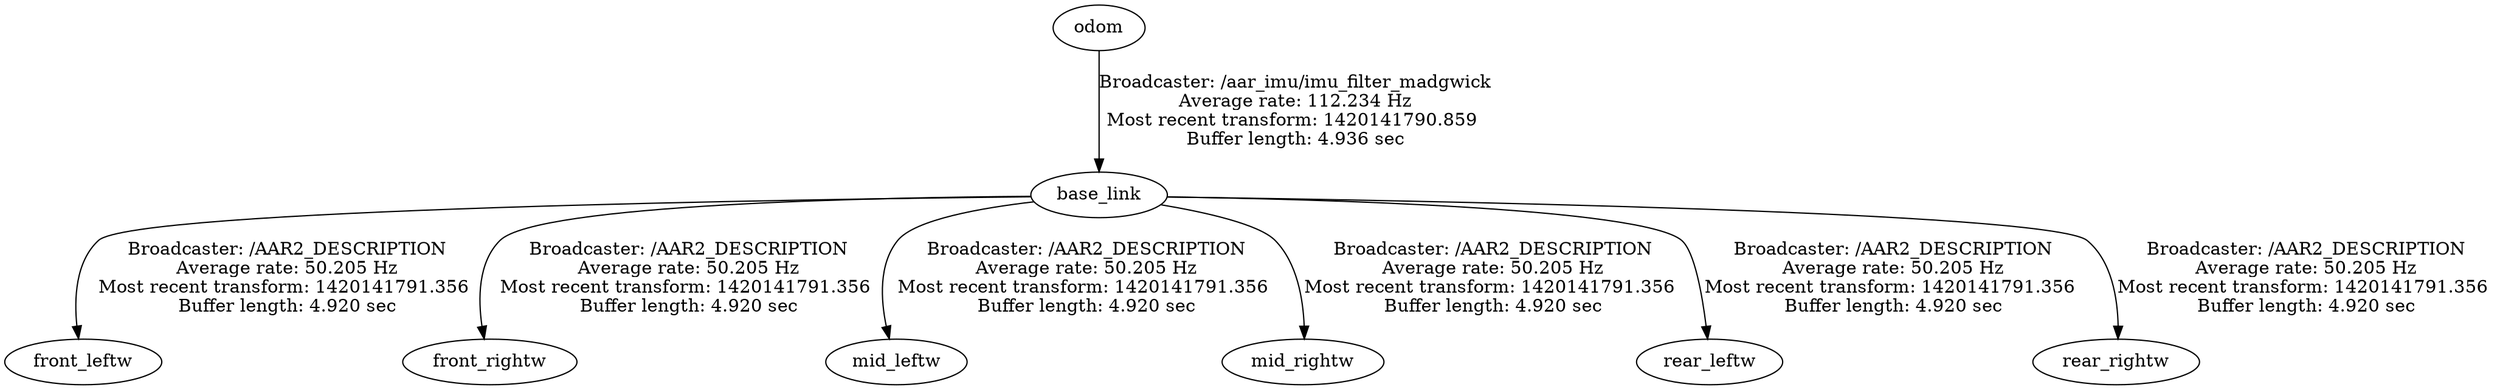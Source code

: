 digraph G {
"odom" -> "base_link"[label="Broadcaster: /aar_imu/imu_filter_madgwick\nAverage rate: 112.234 Hz\nMost recent transform: 1420141790.859 \nBuffer length: 4.936 sec\n"];
"base_link" -> "front_leftw"[label="Broadcaster: /AAR2_DESCRIPTION\nAverage rate: 50.205 Hz\nMost recent transform: 1420141791.356 \nBuffer length: 4.920 sec\n"];
"base_link" -> "front_rightw"[label="Broadcaster: /AAR2_DESCRIPTION\nAverage rate: 50.205 Hz\nMost recent transform: 1420141791.356 \nBuffer length: 4.920 sec\n"];
"base_link" -> "mid_leftw"[label="Broadcaster: /AAR2_DESCRIPTION\nAverage rate: 50.205 Hz\nMost recent transform: 1420141791.356 \nBuffer length: 4.920 sec\n"];
"base_link" -> "mid_rightw"[label="Broadcaster: /AAR2_DESCRIPTION\nAverage rate: 50.205 Hz\nMost recent transform: 1420141791.356 \nBuffer length: 4.920 sec\n"];
"base_link" -> "rear_leftw"[label="Broadcaster: /AAR2_DESCRIPTION\nAverage rate: 50.205 Hz\nMost recent transform: 1420141791.356 \nBuffer length: 4.920 sec\n"];
"base_link" -> "rear_rightw"[label="Broadcaster: /AAR2_DESCRIPTION\nAverage rate: 50.205 Hz\nMost recent transform: 1420141791.356 \nBuffer length: 4.920 sec\n"];
}